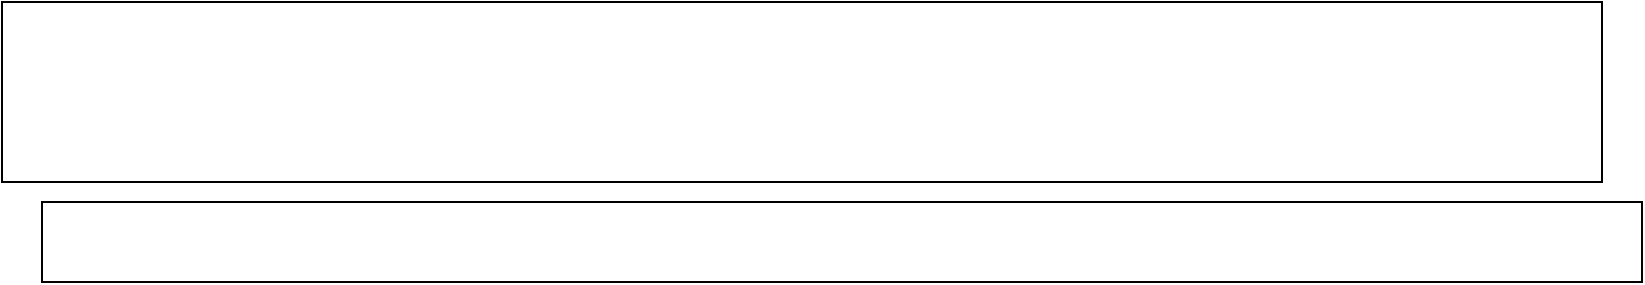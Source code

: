 <mxfile>
    <diagram id="p1tr2e1cOp7E919czNDa" name="Page-1">
        <mxGraphModel dx="1887" dy="298" grid="1" gridSize="10" guides="1" tooltips="1" connect="1" arrows="1" fold="1" page="1" pageScale="1" pageWidth="850" pageHeight="1100" math="0" shadow="0">
            <root>
                <mxCell id="0"/>
                <mxCell id="1" parent="0"/>
                <mxCell id="3" value="{&#10;    &quot;signal&quot;: [&#10;        { &quot;name&quot;: &quot;Clk_launch&quot;, &quot;wave&quot;: &quot;p......&quot;, phase:0.1, period: 1},&#10;        { &quot;name&quot;: &quot;Clk_captur&quot;, &quot;wave&quot;: &quot;..p....&quot;, phase:0.1, period: 1 } &#10;    ]&#10;}" style="shadow=0;dashed=0;align=left;strokeWidth=1;labelBackgroundColor=#ffffff;noLabel=1;shape=mxgraph.wavedrom.abstract.timing;" vertex="1" parent="1">
                    <mxGeometry x="-210" y="250" width="800" height="90" as="geometry"/>
                </mxCell>
                <mxCell id="4" value="{&#10;    &quot;signal&quot;: [&#10;        { &quot;name&quot;: &quot;Clk_capt&quot;, &quot;wave&quot;: &quot;..p....&quot; }       &#10;    ]&#10;}" style="shadow=0;dashed=0;align=left;strokeWidth=1;labelBackgroundColor=#ffffff;noLabel=1;shape=mxgraph.wavedrom.abstract.timing;" vertex="1" parent="1">
                    <mxGeometry x="-190" y="350" width="800" height="40" as="geometry"/>
                </mxCell>
            </root>
        </mxGraphModel>
    </diagram>
</mxfile>